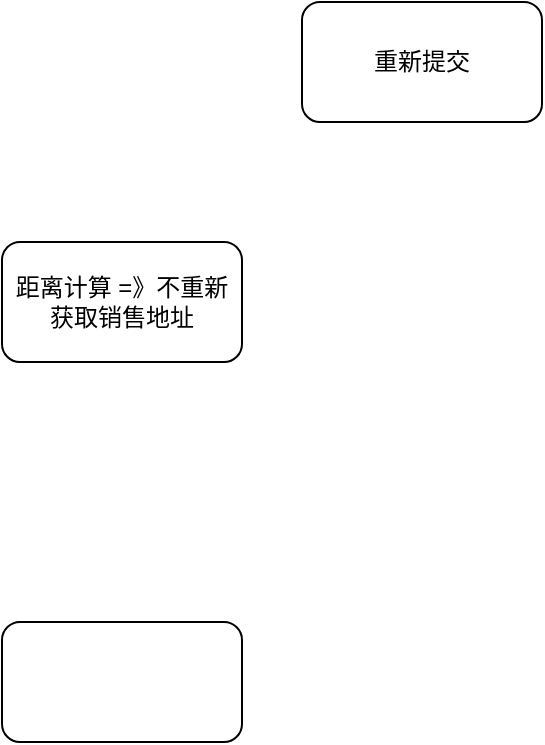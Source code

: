 <mxfile version="24.7.0" type="github">
  <diagram name="第 1 页" id="-DjBwC0VOz2TOgiD5fR2">
    <mxGraphModel dx="1434" dy="772" grid="1" gridSize="10" guides="1" tooltips="1" connect="1" arrows="1" fold="1" page="1" pageScale="1" pageWidth="1169" pageHeight="1654" math="0" shadow="0">
      <root>
        <mxCell id="0" />
        <mxCell id="1" parent="0" />
        <mxCell id="eZhv3q_1lxX3XCMR1BQW-2" value="重新提交" style="rounded=1;whiteSpace=wrap;html=1;" vertex="1" parent="1">
          <mxGeometry x="510" y="40" width="120" height="60" as="geometry" />
        </mxCell>
        <mxCell id="eZhv3q_1lxX3XCMR1BQW-3" value="" style="rounded=1;whiteSpace=wrap;html=1;" vertex="1" parent="1">
          <mxGeometry x="360" y="350" width="120" height="60" as="geometry" />
        </mxCell>
        <mxCell id="eZhv3q_1lxX3XCMR1BQW-4" value="距离计算 =》不重新获取销售地址" style="rounded=1;whiteSpace=wrap;html=1;" vertex="1" parent="1">
          <mxGeometry x="360" y="160" width="120" height="60" as="geometry" />
        </mxCell>
      </root>
    </mxGraphModel>
  </diagram>
</mxfile>
